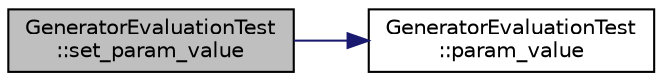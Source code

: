 digraph "GeneratorEvaluationTest::set_param_value"
{
 // LATEX_PDF_SIZE
  bgcolor="transparent";
  edge [fontname="Helvetica",fontsize="10",labelfontname="Helvetica",labelfontsize="10"];
  node [fontname="Helvetica",fontsize="10",shape=record];
  rankdir="LR";
  Node1 [label="GeneratorEvaluationTest\l::set_param_value",height=0.2,width=0.4,color="black", fillcolor="grey75", style="filled", fontcolor="black",tooltip=" "];
  Node1 -> Node2 [color="midnightblue",fontsize="10",style="solid",fontname="Helvetica"];
  Node2 [label="GeneratorEvaluationTest\l::param_value",height=0.2,width=0.4,color="black",URL="$classGeneratorEvaluationTest.html#ac819769e32b738677401424deb3c8cbe",tooltip=" "];
}

